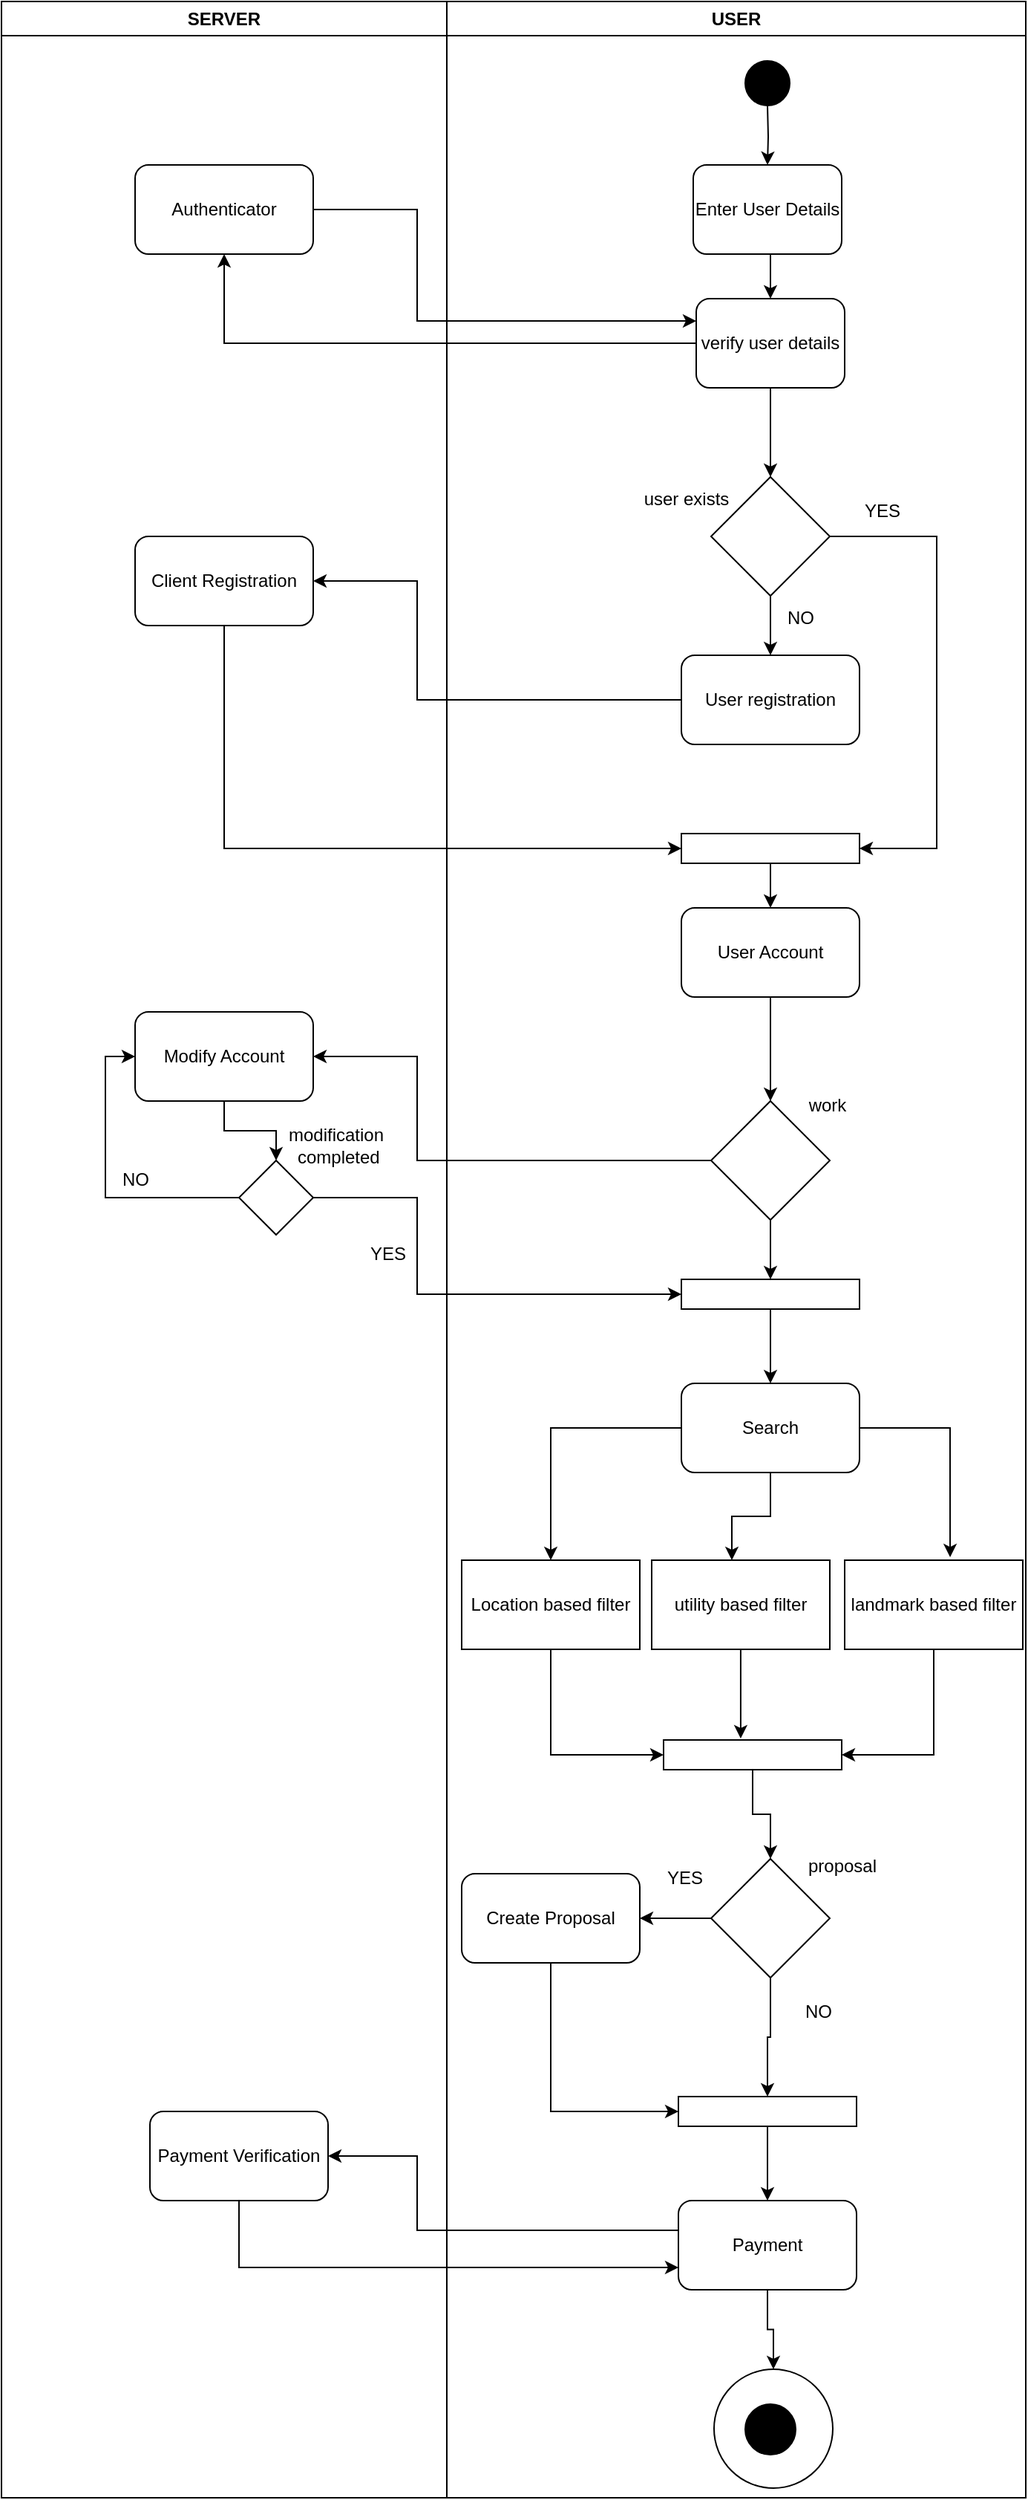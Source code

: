 <mxfile version="24.0.0" type="github">
  <diagram id="prtHgNgQTEPvFCAcTncT" name="Page-1">
    <mxGraphModel dx="1290" dy="605" grid="1" gridSize="10" guides="1" tooltips="1" connect="1" arrows="1" fold="1" page="1" pageScale="1" pageWidth="827" pageHeight="1169" math="0" shadow="0">
      <root>
        <mxCell id="0" />
        <mxCell id="1" parent="0" />
        <mxCell id="Ph-Yry3BAkA_j3NdTSEP-2" value="USER" style="swimlane;whiteSpace=wrap;html=1;" vertex="1" parent="1">
          <mxGeometry x="370" y="120" width="390" height="1680" as="geometry" />
        </mxCell>
        <mxCell id="Ph-Yry3BAkA_j3NdTSEP-81" value="" style="ellipse;whiteSpace=wrap;html=1;strokeColor=default;align=center;verticalAlign=middle;fontFamily=Helvetica;fontSize=12;fontColor=default;fillColor=default;" vertex="1" parent="Ph-Yry3BAkA_j3NdTSEP-2">
          <mxGeometry x="180" y="1593.5" width="80" height="80" as="geometry" />
        </mxCell>
        <mxCell id="Ph-Yry3BAkA_j3NdTSEP-7" style="edgeStyle=orthogonalEdgeStyle;rounded=0;orthogonalLoop=1;jettySize=auto;html=1;entryX=0.5;entryY=0;entryDx=0;entryDy=0;fontFamily=Helvetica;fontSize=12;fontColor=default;" edge="1" parent="Ph-Yry3BAkA_j3NdTSEP-2" target="Ph-Yry3BAkA_j3NdTSEP-6">
          <mxGeometry relative="1" as="geometry">
            <mxPoint x="216" y="70" as="sourcePoint" />
          </mxGeometry>
        </mxCell>
        <mxCell id="Ph-Yry3BAkA_j3NdTSEP-5" value="" style="ellipse;whiteSpace=wrap;html=1;aspect=fixed;color:black;fillColor=#000000;" vertex="1" parent="Ph-Yry3BAkA_j3NdTSEP-2">
          <mxGeometry x="201" y="40" width="30" height="30" as="geometry" />
        </mxCell>
        <mxCell id="Ph-Yry3BAkA_j3NdTSEP-9" style="edgeStyle=orthogonalEdgeStyle;rounded=0;orthogonalLoop=1;jettySize=auto;html=1;exitX=0.5;exitY=1;exitDx=0;exitDy=0;entryX=0.5;entryY=0;entryDx=0;entryDy=0;fontFamily=Helvetica;fontSize=12;fontColor=default;" edge="1" parent="Ph-Yry3BAkA_j3NdTSEP-2" source="Ph-Yry3BAkA_j3NdTSEP-6" target="Ph-Yry3BAkA_j3NdTSEP-8">
          <mxGeometry relative="1" as="geometry" />
        </mxCell>
        <mxCell id="Ph-Yry3BAkA_j3NdTSEP-6" value="Enter User Details" style="rounded=1;whiteSpace=wrap;html=1;strokeColor=default;align=center;verticalAlign=middle;fontFamily=Helvetica;fontSize=12;fontColor=default;fillColor=default;" vertex="1" parent="Ph-Yry3BAkA_j3NdTSEP-2">
          <mxGeometry x="166" y="110" width="100" height="60" as="geometry" />
        </mxCell>
        <mxCell id="Ph-Yry3BAkA_j3NdTSEP-14" style="edgeStyle=orthogonalEdgeStyle;rounded=0;orthogonalLoop=1;jettySize=auto;html=1;entryX=0.5;entryY=0;entryDx=0;entryDy=0;fontFamily=Helvetica;fontSize=12;fontColor=default;" edge="1" parent="Ph-Yry3BAkA_j3NdTSEP-2" source="Ph-Yry3BAkA_j3NdTSEP-8">
          <mxGeometry relative="1" as="geometry">
            <mxPoint x="218" y="320" as="targetPoint" />
          </mxGeometry>
        </mxCell>
        <mxCell id="Ph-Yry3BAkA_j3NdTSEP-8" value="verify user details" style="rounded=1;whiteSpace=wrap;html=1;strokeColor=default;align=center;verticalAlign=middle;fontFamily=Helvetica;fontSize=12;fontColor=default;fillColor=default;" vertex="1" parent="Ph-Yry3BAkA_j3NdTSEP-2">
          <mxGeometry x="168" y="200" width="100" height="60" as="geometry" />
        </mxCell>
        <mxCell id="Ph-Yry3BAkA_j3NdTSEP-17" style="edgeStyle=orthogonalEdgeStyle;rounded=0;orthogonalLoop=1;jettySize=auto;html=1;entryX=0.5;entryY=0;entryDx=0;entryDy=0;fontFamily=Helvetica;fontSize=12;fontColor=default;" edge="1" parent="Ph-Yry3BAkA_j3NdTSEP-2" source="Ph-Yry3BAkA_j3NdTSEP-13" target="Ph-Yry3BAkA_j3NdTSEP-16">
          <mxGeometry relative="1" as="geometry" />
        </mxCell>
        <mxCell id="Ph-Yry3BAkA_j3NdTSEP-23" style="edgeStyle=orthogonalEdgeStyle;rounded=0;orthogonalLoop=1;jettySize=auto;html=1;entryX=1;entryY=0.5;entryDx=0;entryDy=0;fontFamily=Helvetica;fontSize=12;fontColor=default;" edge="1" parent="Ph-Yry3BAkA_j3NdTSEP-2" source="Ph-Yry3BAkA_j3NdTSEP-13" target="Ph-Yry3BAkA_j3NdTSEP-21">
          <mxGeometry relative="1" as="geometry">
            <Array as="points">
              <mxPoint x="330" y="360" />
              <mxPoint x="330" y="570" />
            </Array>
          </mxGeometry>
        </mxCell>
        <mxCell id="Ph-Yry3BAkA_j3NdTSEP-13" value="" style="rhombus;whiteSpace=wrap;html=1;strokeColor=default;align=center;verticalAlign=middle;fontFamily=Helvetica;fontSize=12;fontColor=default;fillColor=default;" vertex="1" parent="Ph-Yry3BAkA_j3NdTSEP-2">
          <mxGeometry x="178" y="320" width="80" height="80" as="geometry" />
        </mxCell>
        <mxCell id="Ph-Yry3BAkA_j3NdTSEP-16" value="User registration" style="rounded=1;whiteSpace=wrap;html=1;strokeColor=default;align=center;verticalAlign=middle;fontFamily=Helvetica;fontSize=12;fontColor=default;fillColor=default;" vertex="1" parent="Ph-Yry3BAkA_j3NdTSEP-2">
          <mxGeometry x="158" y="440" width="120" height="60" as="geometry" />
        </mxCell>
        <mxCell id="Ph-Yry3BAkA_j3NdTSEP-28" style="edgeStyle=orthogonalEdgeStyle;rounded=0;orthogonalLoop=1;jettySize=auto;html=1;entryX=0.5;entryY=0;entryDx=0;entryDy=0;fontFamily=Helvetica;fontSize=12;fontColor=default;" edge="1" parent="Ph-Yry3BAkA_j3NdTSEP-2" source="Ph-Yry3BAkA_j3NdTSEP-21" target="Ph-Yry3BAkA_j3NdTSEP-27">
          <mxGeometry relative="1" as="geometry" />
        </mxCell>
        <mxCell id="Ph-Yry3BAkA_j3NdTSEP-21" value="" style="rounded=0;whiteSpace=wrap;html=1;strokeColor=default;align=center;verticalAlign=middle;fontFamily=Helvetica;fontSize=12;fontColor=default;fillColor=default;" vertex="1" parent="Ph-Yry3BAkA_j3NdTSEP-2">
          <mxGeometry x="158" y="560" width="120" height="20" as="geometry" />
        </mxCell>
        <mxCell id="Ph-Yry3BAkA_j3NdTSEP-24" value="&lt;div&gt;user exists&lt;/div&gt;" style="text;html=1;align=center;verticalAlign=middle;resizable=0;points=[];autosize=1;strokeColor=none;fillColor=none;fontFamily=Helvetica;fontSize=12;fontColor=default;" vertex="1" parent="Ph-Yry3BAkA_j3NdTSEP-2">
          <mxGeometry x="121" y="320" width="80" height="30" as="geometry" />
        </mxCell>
        <mxCell id="Ph-Yry3BAkA_j3NdTSEP-30" value="" style="edgeStyle=orthogonalEdgeStyle;rounded=0;orthogonalLoop=1;jettySize=auto;html=1;fontFamily=Helvetica;fontSize=12;fontColor=default;entryX=0.5;entryY=0;entryDx=0;entryDy=0;" edge="1" parent="Ph-Yry3BAkA_j3NdTSEP-2" source="Ph-Yry3BAkA_j3NdTSEP-27" target="Ph-Yry3BAkA_j3NdTSEP-31">
          <mxGeometry relative="1" as="geometry">
            <mxPoint x="218" y="740" as="targetPoint" />
          </mxGeometry>
        </mxCell>
        <mxCell id="Ph-Yry3BAkA_j3NdTSEP-27" value="User Account" style="rounded=1;whiteSpace=wrap;html=1;strokeColor=default;align=center;verticalAlign=middle;fontFamily=Helvetica;fontSize=12;fontColor=default;fillColor=default;" vertex="1" parent="Ph-Yry3BAkA_j3NdTSEP-2">
          <mxGeometry x="158" y="610" width="120" height="60" as="geometry" />
        </mxCell>
        <mxCell id="Ph-Yry3BAkA_j3NdTSEP-47" style="edgeStyle=orthogonalEdgeStyle;rounded=0;orthogonalLoop=1;jettySize=auto;html=1;entryX=0.5;entryY=0;entryDx=0;entryDy=0;fontFamily=Helvetica;fontSize=12;fontColor=default;" edge="1" parent="Ph-Yry3BAkA_j3NdTSEP-2" source="Ph-Yry3BAkA_j3NdTSEP-31" target="Ph-Yry3BAkA_j3NdTSEP-43">
          <mxGeometry relative="1" as="geometry" />
        </mxCell>
        <mxCell id="Ph-Yry3BAkA_j3NdTSEP-31" value="" style="rhombus;whiteSpace=wrap;html=1;strokeColor=default;align=center;verticalAlign=middle;fontFamily=Helvetica;fontSize=12;fontColor=default;fillColor=default;" vertex="1" parent="Ph-Yry3BAkA_j3NdTSEP-2">
          <mxGeometry x="178" y="740" width="80" height="80" as="geometry" />
        </mxCell>
        <mxCell id="Ph-Yry3BAkA_j3NdTSEP-32" value="work" style="text;html=1;align=center;verticalAlign=middle;resizable=0;points=[];autosize=1;strokeColor=none;fillColor=none;fontFamily=Helvetica;fontSize=12;fontColor=default;" vertex="1" parent="Ph-Yry3BAkA_j3NdTSEP-2">
          <mxGeometry x="231" y="728" width="50" height="30" as="geometry" />
        </mxCell>
        <mxCell id="Ph-Yry3BAkA_j3NdTSEP-25" value="NO" style="text;html=1;align=center;verticalAlign=middle;resizable=0;points=[];autosize=1;strokeColor=none;fillColor=none;fontFamily=Helvetica;fontSize=12;fontColor=default;" vertex="1" parent="Ph-Yry3BAkA_j3NdTSEP-2">
          <mxGeometry x="218" y="400" width="40" height="30" as="geometry" />
        </mxCell>
        <mxCell id="Ph-Yry3BAkA_j3NdTSEP-26" value="YES" style="text;html=1;align=center;verticalAlign=middle;resizable=0;points=[];autosize=1;strokeColor=none;fillColor=none;fontFamily=Helvetica;fontSize=12;fontColor=default;" vertex="1" parent="Ph-Yry3BAkA_j3NdTSEP-2">
          <mxGeometry x="268" y="328" width="50" height="30" as="geometry" />
        </mxCell>
        <mxCell id="Ph-Yry3BAkA_j3NdTSEP-56" style="edgeStyle=orthogonalEdgeStyle;rounded=0;orthogonalLoop=1;jettySize=auto;html=1;entryX=0.5;entryY=0;entryDx=0;entryDy=0;fontFamily=Helvetica;fontSize=12;fontColor=default;" edge="1" parent="Ph-Yry3BAkA_j3NdTSEP-2" source="Ph-Yry3BAkA_j3NdTSEP-40" target="Ph-Yry3BAkA_j3NdTSEP-53">
          <mxGeometry relative="1" as="geometry" />
        </mxCell>
        <mxCell id="Ph-Yry3BAkA_j3NdTSEP-40" value="&lt;div&gt;Search&lt;/div&gt;" style="rounded=1;whiteSpace=wrap;html=1;strokeColor=default;align=center;verticalAlign=middle;fontFamily=Helvetica;fontSize=12;fontColor=default;fillColor=default;" vertex="1" parent="Ph-Yry3BAkA_j3NdTSEP-2">
          <mxGeometry x="158" y="930" width="120" height="60" as="geometry" />
        </mxCell>
        <mxCell id="Ph-Yry3BAkA_j3NdTSEP-52" style="edgeStyle=orthogonalEdgeStyle;rounded=0;orthogonalLoop=1;jettySize=auto;html=1;entryX=0.5;entryY=0;entryDx=0;entryDy=0;fontFamily=Helvetica;fontSize=12;fontColor=default;" edge="1" parent="Ph-Yry3BAkA_j3NdTSEP-2" source="Ph-Yry3BAkA_j3NdTSEP-43" target="Ph-Yry3BAkA_j3NdTSEP-40">
          <mxGeometry relative="1" as="geometry" />
        </mxCell>
        <mxCell id="Ph-Yry3BAkA_j3NdTSEP-43" value="" style="rounded=0;whiteSpace=wrap;html=1;strokeColor=default;align=center;verticalAlign=middle;fontFamily=Helvetica;fontSize=12;fontColor=default;fillColor=default;" vertex="1" parent="Ph-Yry3BAkA_j3NdTSEP-2">
          <mxGeometry x="158" y="860" width="120" height="20" as="geometry" />
        </mxCell>
        <mxCell id="Ph-Yry3BAkA_j3NdTSEP-60" style="edgeStyle=orthogonalEdgeStyle;rounded=0;orthogonalLoop=1;jettySize=auto;html=1;entryX=0;entryY=0.5;entryDx=0;entryDy=0;fontFamily=Helvetica;fontSize=12;fontColor=default;" edge="1" parent="Ph-Yry3BAkA_j3NdTSEP-2" source="Ph-Yry3BAkA_j3NdTSEP-53" target="Ph-Yry3BAkA_j3NdTSEP-59">
          <mxGeometry relative="1" as="geometry">
            <Array as="points">
              <mxPoint x="70" y="1180" />
            </Array>
          </mxGeometry>
        </mxCell>
        <mxCell id="Ph-Yry3BAkA_j3NdTSEP-53" value="Location based filter" style="whiteSpace=wrap;html=1;strokeColor=default;align=center;verticalAlign=middle;fontFamily=Helvetica;fontSize=12;fontColor=default;fillColor=default;" vertex="1" parent="Ph-Yry3BAkA_j3NdTSEP-2">
          <mxGeometry x="10" y="1049" width="120" height="60" as="geometry" />
        </mxCell>
        <mxCell id="Ph-Yry3BAkA_j3NdTSEP-62" style="edgeStyle=orthogonalEdgeStyle;rounded=0;orthogonalLoop=1;jettySize=auto;html=1;entryX=1;entryY=0.5;entryDx=0;entryDy=0;fontFamily=Helvetica;fontSize=12;fontColor=default;" edge="1" parent="Ph-Yry3BAkA_j3NdTSEP-2" source="Ph-Yry3BAkA_j3NdTSEP-54" target="Ph-Yry3BAkA_j3NdTSEP-59">
          <mxGeometry relative="1" as="geometry">
            <Array as="points">
              <mxPoint x="328" y="1180" />
            </Array>
          </mxGeometry>
        </mxCell>
        <mxCell id="Ph-Yry3BAkA_j3NdTSEP-54" value="landmark based filter" style="whiteSpace=wrap;html=1;strokeColor=default;align=center;verticalAlign=middle;fontFamily=Helvetica;fontSize=12;fontColor=default;fillColor=default;" vertex="1" parent="Ph-Yry3BAkA_j3NdTSEP-2">
          <mxGeometry x="268" y="1049" width="120" height="60" as="geometry" />
        </mxCell>
        <mxCell id="Ph-Yry3BAkA_j3NdTSEP-55" value="utility based filter" style="whiteSpace=wrap;html=1;strokeColor=default;align=center;verticalAlign=middle;fontFamily=Helvetica;fontSize=12;fontColor=default;fillColor=default;" vertex="1" parent="Ph-Yry3BAkA_j3NdTSEP-2">
          <mxGeometry x="138" y="1049" width="120" height="60" as="geometry" />
        </mxCell>
        <mxCell id="Ph-Yry3BAkA_j3NdTSEP-57" style="edgeStyle=orthogonalEdgeStyle;rounded=0;orthogonalLoop=1;jettySize=auto;html=1;entryX=0.45;entryY=0;entryDx=0;entryDy=0;entryPerimeter=0;fontFamily=Helvetica;fontSize=12;fontColor=default;" edge="1" parent="Ph-Yry3BAkA_j3NdTSEP-2" source="Ph-Yry3BAkA_j3NdTSEP-40" target="Ph-Yry3BAkA_j3NdTSEP-55">
          <mxGeometry relative="1" as="geometry" />
        </mxCell>
        <mxCell id="Ph-Yry3BAkA_j3NdTSEP-58" style="edgeStyle=orthogonalEdgeStyle;rounded=0;orthogonalLoop=1;jettySize=auto;html=1;entryX=0.592;entryY=-0.033;entryDx=0;entryDy=0;entryPerimeter=0;fontFamily=Helvetica;fontSize=12;fontColor=default;" edge="1" parent="Ph-Yry3BAkA_j3NdTSEP-2" source="Ph-Yry3BAkA_j3NdTSEP-40" target="Ph-Yry3BAkA_j3NdTSEP-54">
          <mxGeometry relative="1" as="geometry">
            <Array as="points">
              <mxPoint x="339" y="960" />
            </Array>
          </mxGeometry>
        </mxCell>
        <mxCell id="Ph-Yry3BAkA_j3NdTSEP-64" style="edgeStyle=orthogonalEdgeStyle;rounded=0;orthogonalLoop=1;jettySize=auto;html=1;entryX=0.5;entryY=0;entryDx=0;entryDy=0;fontFamily=Helvetica;fontSize=12;fontColor=default;" edge="1" parent="Ph-Yry3BAkA_j3NdTSEP-2" source="Ph-Yry3BAkA_j3NdTSEP-59" target="Ph-Yry3BAkA_j3NdTSEP-63">
          <mxGeometry relative="1" as="geometry" />
        </mxCell>
        <mxCell id="Ph-Yry3BAkA_j3NdTSEP-59" value="" style="rounded=0;whiteSpace=wrap;html=1;strokeColor=default;align=center;verticalAlign=middle;fontFamily=Helvetica;fontSize=12;fontColor=default;fillColor=default;" vertex="1" parent="Ph-Yry3BAkA_j3NdTSEP-2">
          <mxGeometry x="146" y="1170" width="120" height="20" as="geometry" />
        </mxCell>
        <mxCell id="Ph-Yry3BAkA_j3NdTSEP-61" style="edgeStyle=orthogonalEdgeStyle;rounded=0;orthogonalLoop=1;jettySize=auto;html=1;entryX=0.433;entryY=-0.05;entryDx=0;entryDy=0;entryPerimeter=0;fontFamily=Helvetica;fontSize=12;fontColor=default;" edge="1" parent="Ph-Yry3BAkA_j3NdTSEP-2" source="Ph-Yry3BAkA_j3NdTSEP-55" target="Ph-Yry3BAkA_j3NdTSEP-59">
          <mxGeometry relative="1" as="geometry" />
        </mxCell>
        <mxCell id="Ph-Yry3BAkA_j3NdTSEP-67" style="edgeStyle=orthogonalEdgeStyle;rounded=0;orthogonalLoop=1;jettySize=auto;html=1;exitX=0;exitY=0.5;exitDx=0;exitDy=0;entryX=1;entryY=0.5;entryDx=0;entryDy=0;fontFamily=Helvetica;fontSize=12;fontColor=default;" edge="1" parent="Ph-Yry3BAkA_j3NdTSEP-2" source="Ph-Yry3BAkA_j3NdTSEP-63" target="Ph-Yry3BAkA_j3NdTSEP-66">
          <mxGeometry relative="1" as="geometry" />
        </mxCell>
        <mxCell id="Ph-Yry3BAkA_j3NdTSEP-69" style="edgeStyle=orthogonalEdgeStyle;rounded=0;orthogonalLoop=1;jettySize=auto;html=1;entryX=0.5;entryY=0;entryDx=0;entryDy=0;fontFamily=Helvetica;fontSize=12;fontColor=default;" edge="1" parent="Ph-Yry3BAkA_j3NdTSEP-2" source="Ph-Yry3BAkA_j3NdTSEP-63" target="Ph-Yry3BAkA_j3NdTSEP-68">
          <mxGeometry relative="1" as="geometry" />
        </mxCell>
        <mxCell id="Ph-Yry3BAkA_j3NdTSEP-63" value="" style="rhombus;whiteSpace=wrap;html=1;strokeColor=default;align=center;verticalAlign=middle;fontFamily=Helvetica;fontSize=12;fontColor=default;fillColor=default;" vertex="1" parent="Ph-Yry3BAkA_j3NdTSEP-2">
          <mxGeometry x="178" y="1250" width="80" height="80" as="geometry" />
        </mxCell>
        <mxCell id="Ph-Yry3BAkA_j3NdTSEP-65" value="proposal" style="text;html=1;align=center;verticalAlign=middle;resizable=0;points=[];autosize=1;strokeColor=none;fillColor=none;fontFamily=Helvetica;fontSize=12;fontColor=default;" vertex="1" parent="Ph-Yry3BAkA_j3NdTSEP-2">
          <mxGeometry x="231" y="1240" width="70" height="30" as="geometry" />
        </mxCell>
        <mxCell id="Ph-Yry3BAkA_j3NdTSEP-70" style="edgeStyle=orthogonalEdgeStyle;rounded=0;orthogonalLoop=1;jettySize=auto;html=1;entryX=0;entryY=0.5;entryDx=0;entryDy=0;fontFamily=Helvetica;fontSize=12;fontColor=default;" edge="1" parent="Ph-Yry3BAkA_j3NdTSEP-2" source="Ph-Yry3BAkA_j3NdTSEP-66" target="Ph-Yry3BAkA_j3NdTSEP-68">
          <mxGeometry relative="1" as="geometry">
            <Array as="points">
              <mxPoint x="70" y="1420" />
            </Array>
          </mxGeometry>
        </mxCell>
        <mxCell id="Ph-Yry3BAkA_j3NdTSEP-66" value="Create Proposal" style="rounded=1;whiteSpace=wrap;html=1;strokeColor=default;align=center;verticalAlign=middle;fontFamily=Helvetica;fontSize=12;fontColor=default;fillColor=default;" vertex="1" parent="Ph-Yry3BAkA_j3NdTSEP-2">
          <mxGeometry x="10" y="1260" width="120" height="60" as="geometry" />
        </mxCell>
        <mxCell id="Ph-Yry3BAkA_j3NdTSEP-74" style="edgeStyle=orthogonalEdgeStyle;rounded=0;orthogonalLoop=1;jettySize=auto;html=1;entryX=0.5;entryY=0;entryDx=0;entryDy=0;fontFamily=Helvetica;fontSize=12;fontColor=default;" edge="1" parent="Ph-Yry3BAkA_j3NdTSEP-2" source="Ph-Yry3BAkA_j3NdTSEP-68" target="Ph-Yry3BAkA_j3NdTSEP-73">
          <mxGeometry relative="1" as="geometry" />
        </mxCell>
        <mxCell id="Ph-Yry3BAkA_j3NdTSEP-68" value="" style="rounded=0;whiteSpace=wrap;html=1;strokeColor=default;align=center;verticalAlign=middle;fontFamily=Helvetica;fontSize=12;fontColor=default;fillColor=default;" vertex="1" parent="Ph-Yry3BAkA_j3NdTSEP-2">
          <mxGeometry x="156" y="1410" width="120" height="20" as="geometry" />
        </mxCell>
        <mxCell id="Ph-Yry3BAkA_j3NdTSEP-82" style="edgeStyle=orthogonalEdgeStyle;rounded=0;orthogonalLoop=1;jettySize=auto;html=1;entryX=0.5;entryY=0;entryDx=0;entryDy=0;fontFamily=Helvetica;fontSize=12;fontColor=default;" edge="1" parent="Ph-Yry3BAkA_j3NdTSEP-2" source="Ph-Yry3BAkA_j3NdTSEP-73" target="Ph-Yry3BAkA_j3NdTSEP-81">
          <mxGeometry relative="1" as="geometry" />
        </mxCell>
        <mxCell id="Ph-Yry3BAkA_j3NdTSEP-73" value="Payment" style="rounded=1;whiteSpace=wrap;html=1;strokeColor=default;align=center;verticalAlign=middle;fontFamily=Helvetica;fontSize=12;fontColor=default;fillColor=default;" vertex="1" parent="Ph-Yry3BAkA_j3NdTSEP-2">
          <mxGeometry x="156" y="1480" width="120" height="60" as="geometry" />
        </mxCell>
        <mxCell id="Ph-Yry3BAkA_j3NdTSEP-79" value="" style="ellipse;whiteSpace=wrap;html=1;aspect=fixed;strokeColor=default;align=center;verticalAlign=middle;fontFamily=Helvetica;fontSize=12;fontColor=default;fillColor=#000000;" vertex="1" parent="Ph-Yry3BAkA_j3NdTSEP-2">
          <mxGeometry x="201" y="1617" width="34" height="34" as="geometry" />
        </mxCell>
        <mxCell id="Ph-Yry3BAkA_j3NdTSEP-3" value="SERVER" style="swimlane;whiteSpace=wrap;html=1;" vertex="1" parent="1">
          <mxGeometry x="70" y="120" width="300" height="1680" as="geometry" />
        </mxCell>
        <mxCell id="Ph-Yry3BAkA_j3NdTSEP-10" value="Authenticator" style="rounded=1;whiteSpace=wrap;html=1;strokeColor=default;align=center;verticalAlign=middle;fontFamily=Helvetica;fontSize=12;fontColor=default;fillColor=default;" vertex="1" parent="Ph-Yry3BAkA_j3NdTSEP-3">
          <mxGeometry x="90" y="110" width="120" height="60" as="geometry" />
        </mxCell>
        <mxCell id="Ph-Yry3BAkA_j3NdTSEP-18" value="Client Registration" style="rounded=1;whiteSpace=wrap;html=1;strokeColor=default;align=center;verticalAlign=middle;fontFamily=Helvetica;fontSize=12;fontColor=default;fillColor=default;" vertex="1" parent="Ph-Yry3BAkA_j3NdTSEP-3">
          <mxGeometry x="90" y="360" width="120" height="60" as="geometry" />
        </mxCell>
        <mxCell id="Ph-Yry3BAkA_j3NdTSEP-39" style="edgeStyle=orthogonalEdgeStyle;rounded=0;orthogonalLoop=1;jettySize=auto;html=1;entryX=0.5;entryY=0;entryDx=0;entryDy=0;fontFamily=Helvetica;fontSize=12;fontColor=default;" edge="1" parent="Ph-Yry3BAkA_j3NdTSEP-3" source="Ph-Yry3BAkA_j3NdTSEP-33" target="Ph-Yry3BAkA_j3NdTSEP-35">
          <mxGeometry relative="1" as="geometry" />
        </mxCell>
        <mxCell id="Ph-Yry3BAkA_j3NdTSEP-33" value="Modify Account" style="rounded=1;whiteSpace=wrap;html=1;strokeColor=default;align=center;verticalAlign=middle;fontFamily=Helvetica;fontSize=12;fontColor=default;fillColor=default;" vertex="1" parent="Ph-Yry3BAkA_j3NdTSEP-3">
          <mxGeometry x="90" y="680" width="120" height="60" as="geometry" />
        </mxCell>
        <mxCell id="Ph-Yry3BAkA_j3NdTSEP-41" style="edgeStyle=orthogonalEdgeStyle;rounded=0;orthogonalLoop=1;jettySize=auto;html=1;entryX=0;entryY=0.5;entryDx=0;entryDy=0;fontFamily=Helvetica;fontSize=12;fontColor=default;" edge="1" parent="Ph-Yry3BAkA_j3NdTSEP-3" source="Ph-Yry3BAkA_j3NdTSEP-35" target="Ph-Yry3BAkA_j3NdTSEP-33">
          <mxGeometry relative="1" as="geometry">
            <Array as="points">
              <mxPoint x="70" y="805" />
              <mxPoint x="70" y="710" />
            </Array>
          </mxGeometry>
        </mxCell>
        <mxCell id="Ph-Yry3BAkA_j3NdTSEP-35" value="" style="rhombus;whiteSpace=wrap;html=1;strokeColor=default;align=center;verticalAlign=middle;fontFamily=Helvetica;fontSize=12;fontColor=default;fillColor=default;" vertex="1" parent="Ph-Yry3BAkA_j3NdTSEP-3">
          <mxGeometry x="160" y="780" width="50" height="50" as="geometry" />
        </mxCell>
        <mxCell id="Ph-Yry3BAkA_j3NdTSEP-36" value="&lt;div&gt;modification&lt;/div&gt;&lt;div&gt;&amp;nbsp;completed&lt;/div&gt;" style="text;html=1;align=center;verticalAlign=middle;resizable=0;points=[];autosize=1;strokeColor=none;fillColor=none;fontFamily=Helvetica;fontSize=12;fontColor=default;" vertex="1" parent="Ph-Yry3BAkA_j3NdTSEP-3">
          <mxGeometry x="180" y="750" width="90" height="40" as="geometry" />
        </mxCell>
        <mxCell id="Ph-Yry3BAkA_j3NdTSEP-11" style="edgeStyle=orthogonalEdgeStyle;rounded=0;orthogonalLoop=1;jettySize=auto;html=1;entryX=0.5;entryY=1;entryDx=0;entryDy=0;fontFamily=Helvetica;fontSize=12;fontColor=default;" edge="1" parent="1" source="Ph-Yry3BAkA_j3NdTSEP-8" target="Ph-Yry3BAkA_j3NdTSEP-10">
          <mxGeometry relative="1" as="geometry" />
        </mxCell>
        <mxCell id="Ph-Yry3BAkA_j3NdTSEP-12" style="edgeStyle=orthogonalEdgeStyle;rounded=0;orthogonalLoop=1;jettySize=auto;html=1;entryX=0;entryY=0.25;entryDx=0;entryDy=0;fontFamily=Helvetica;fontSize=12;fontColor=default;" edge="1" parent="1" source="Ph-Yry3BAkA_j3NdTSEP-10" target="Ph-Yry3BAkA_j3NdTSEP-8">
          <mxGeometry relative="1" as="geometry">
            <Array as="points">
              <mxPoint x="350" y="260" />
              <mxPoint x="350" y="335" />
            </Array>
          </mxGeometry>
        </mxCell>
        <mxCell id="Ph-Yry3BAkA_j3NdTSEP-20" style="edgeStyle=orthogonalEdgeStyle;rounded=0;orthogonalLoop=1;jettySize=auto;html=1;entryX=1;entryY=0.5;entryDx=0;entryDy=0;fontFamily=Helvetica;fontSize=12;fontColor=default;" edge="1" parent="1" source="Ph-Yry3BAkA_j3NdTSEP-16" target="Ph-Yry3BAkA_j3NdTSEP-18">
          <mxGeometry relative="1" as="geometry">
            <Array as="points">
              <mxPoint x="350" y="590" />
              <mxPoint x="350" y="510" />
            </Array>
          </mxGeometry>
        </mxCell>
        <mxCell id="Ph-Yry3BAkA_j3NdTSEP-22" style="edgeStyle=orthogonalEdgeStyle;rounded=0;orthogonalLoop=1;jettySize=auto;html=1;entryX=0;entryY=0.5;entryDx=0;entryDy=0;fontFamily=Helvetica;fontSize=12;fontColor=default;" edge="1" parent="1" source="Ph-Yry3BAkA_j3NdTSEP-18" target="Ph-Yry3BAkA_j3NdTSEP-21">
          <mxGeometry relative="1" as="geometry">
            <Array as="points">
              <mxPoint x="220" y="690" />
            </Array>
          </mxGeometry>
        </mxCell>
        <mxCell id="Ph-Yry3BAkA_j3NdTSEP-34" style="edgeStyle=orthogonalEdgeStyle;rounded=0;orthogonalLoop=1;jettySize=auto;html=1;entryX=1;entryY=0.5;entryDx=0;entryDy=0;fontFamily=Helvetica;fontSize=12;fontColor=default;" edge="1" parent="1" source="Ph-Yry3BAkA_j3NdTSEP-31" target="Ph-Yry3BAkA_j3NdTSEP-33">
          <mxGeometry relative="1" as="geometry">
            <Array as="points">
              <mxPoint x="350" y="900" />
              <mxPoint x="350" y="830" />
            </Array>
          </mxGeometry>
        </mxCell>
        <mxCell id="Ph-Yry3BAkA_j3NdTSEP-42" value="NO" style="text;html=1;align=center;verticalAlign=middle;resizable=0;points=[];autosize=1;strokeColor=none;fillColor=none;fontFamily=Helvetica;fontSize=12;fontColor=default;" vertex="1" parent="1">
          <mxGeometry x="140" y="898" width="40" height="30" as="geometry" />
        </mxCell>
        <mxCell id="Ph-Yry3BAkA_j3NdTSEP-48" style="edgeStyle=orthogonalEdgeStyle;rounded=0;orthogonalLoop=1;jettySize=auto;html=1;entryX=0;entryY=0.5;entryDx=0;entryDy=0;fontFamily=Helvetica;fontSize=12;fontColor=default;" edge="1" parent="1" source="Ph-Yry3BAkA_j3NdTSEP-35" target="Ph-Yry3BAkA_j3NdTSEP-43">
          <mxGeometry relative="1" as="geometry">
            <Array as="points">
              <mxPoint x="350" y="925" />
              <mxPoint x="350" y="990" />
            </Array>
          </mxGeometry>
        </mxCell>
        <mxCell id="Ph-Yry3BAkA_j3NdTSEP-49" value="YES" style="text;html=1;align=center;verticalAlign=middle;resizable=0;points=[];autosize=1;strokeColor=none;fillColor=none;fontFamily=Helvetica;fontSize=12;fontColor=default;" vertex="1" parent="1">
          <mxGeometry x="305" y="948" width="50" height="30" as="geometry" />
        </mxCell>
        <mxCell id="Ph-Yry3BAkA_j3NdTSEP-71" value="YES" style="text;html=1;align=center;verticalAlign=middle;resizable=0;points=[];autosize=1;strokeColor=none;fillColor=none;fontFamily=Helvetica;fontSize=12;fontColor=default;" vertex="1" parent="1">
          <mxGeometry x="505" y="1368" width="50" height="30" as="geometry" />
        </mxCell>
        <mxCell id="Ph-Yry3BAkA_j3NdTSEP-72" value="NO" style="text;html=1;align=center;verticalAlign=middle;resizable=0;points=[];autosize=1;strokeColor=none;fillColor=none;fontFamily=Helvetica;fontSize=12;fontColor=default;" vertex="1" parent="1">
          <mxGeometry x="600" y="1458" width="40" height="30" as="geometry" />
        </mxCell>
        <mxCell id="Ph-Yry3BAkA_j3NdTSEP-77" style="edgeStyle=orthogonalEdgeStyle;rounded=0;orthogonalLoop=1;jettySize=auto;html=1;entryX=0;entryY=0.75;entryDx=0;entryDy=0;fontFamily=Helvetica;fontSize=12;fontColor=default;" edge="1" parent="1" source="Ph-Yry3BAkA_j3NdTSEP-75" target="Ph-Yry3BAkA_j3NdTSEP-73">
          <mxGeometry relative="1" as="geometry">
            <Array as="points">
              <mxPoint x="230" y="1645" />
            </Array>
          </mxGeometry>
        </mxCell>
        <mxCell id="Ph-Yry3BAkA_j3NdTSEP-75" value="Payment Verification" style="rounded=1;whiteSpace=wrap;html=1;strokeColor=default;align=center;verticalAlign=middle;fontFamily=Helvetica;fontSize=12;fontColor=default;fillColor=default;" vertex="1" parent="1">
          <mxGeometry x="170" y="1540" width="120" height="60" as="geometry" />
        </mxCell>
        <mxCell id="Ph-Yry3BAkA_j3NdTSEP-76" style="edgeStyle=orthogonalEdgeStyle;rounded=0;orthogonalLoop=1;jettySize=auto;html=1;entryX=1;entryY=0.5;entryDx=0;entryDy=0;fontFamily=Helvetica;fontSize=12;fontColor=default;" edge="1" parent="1" source="Ph-Yry3BAkA_j3NdTSEP-73" target="Ph-Yry3BAkA_j3NdTSEP-75">
          <mxGeometry relative="1" as="geometry">
            <Array as="points">
              <mxPoint x="350" y="1620" />
              <mxPoint x="350" y="1570" />
            </Array>
          </mxGeometry>
        </mxCell>
      </root>
    </mxGraphModel>
  </diagram>
</mxfile>
